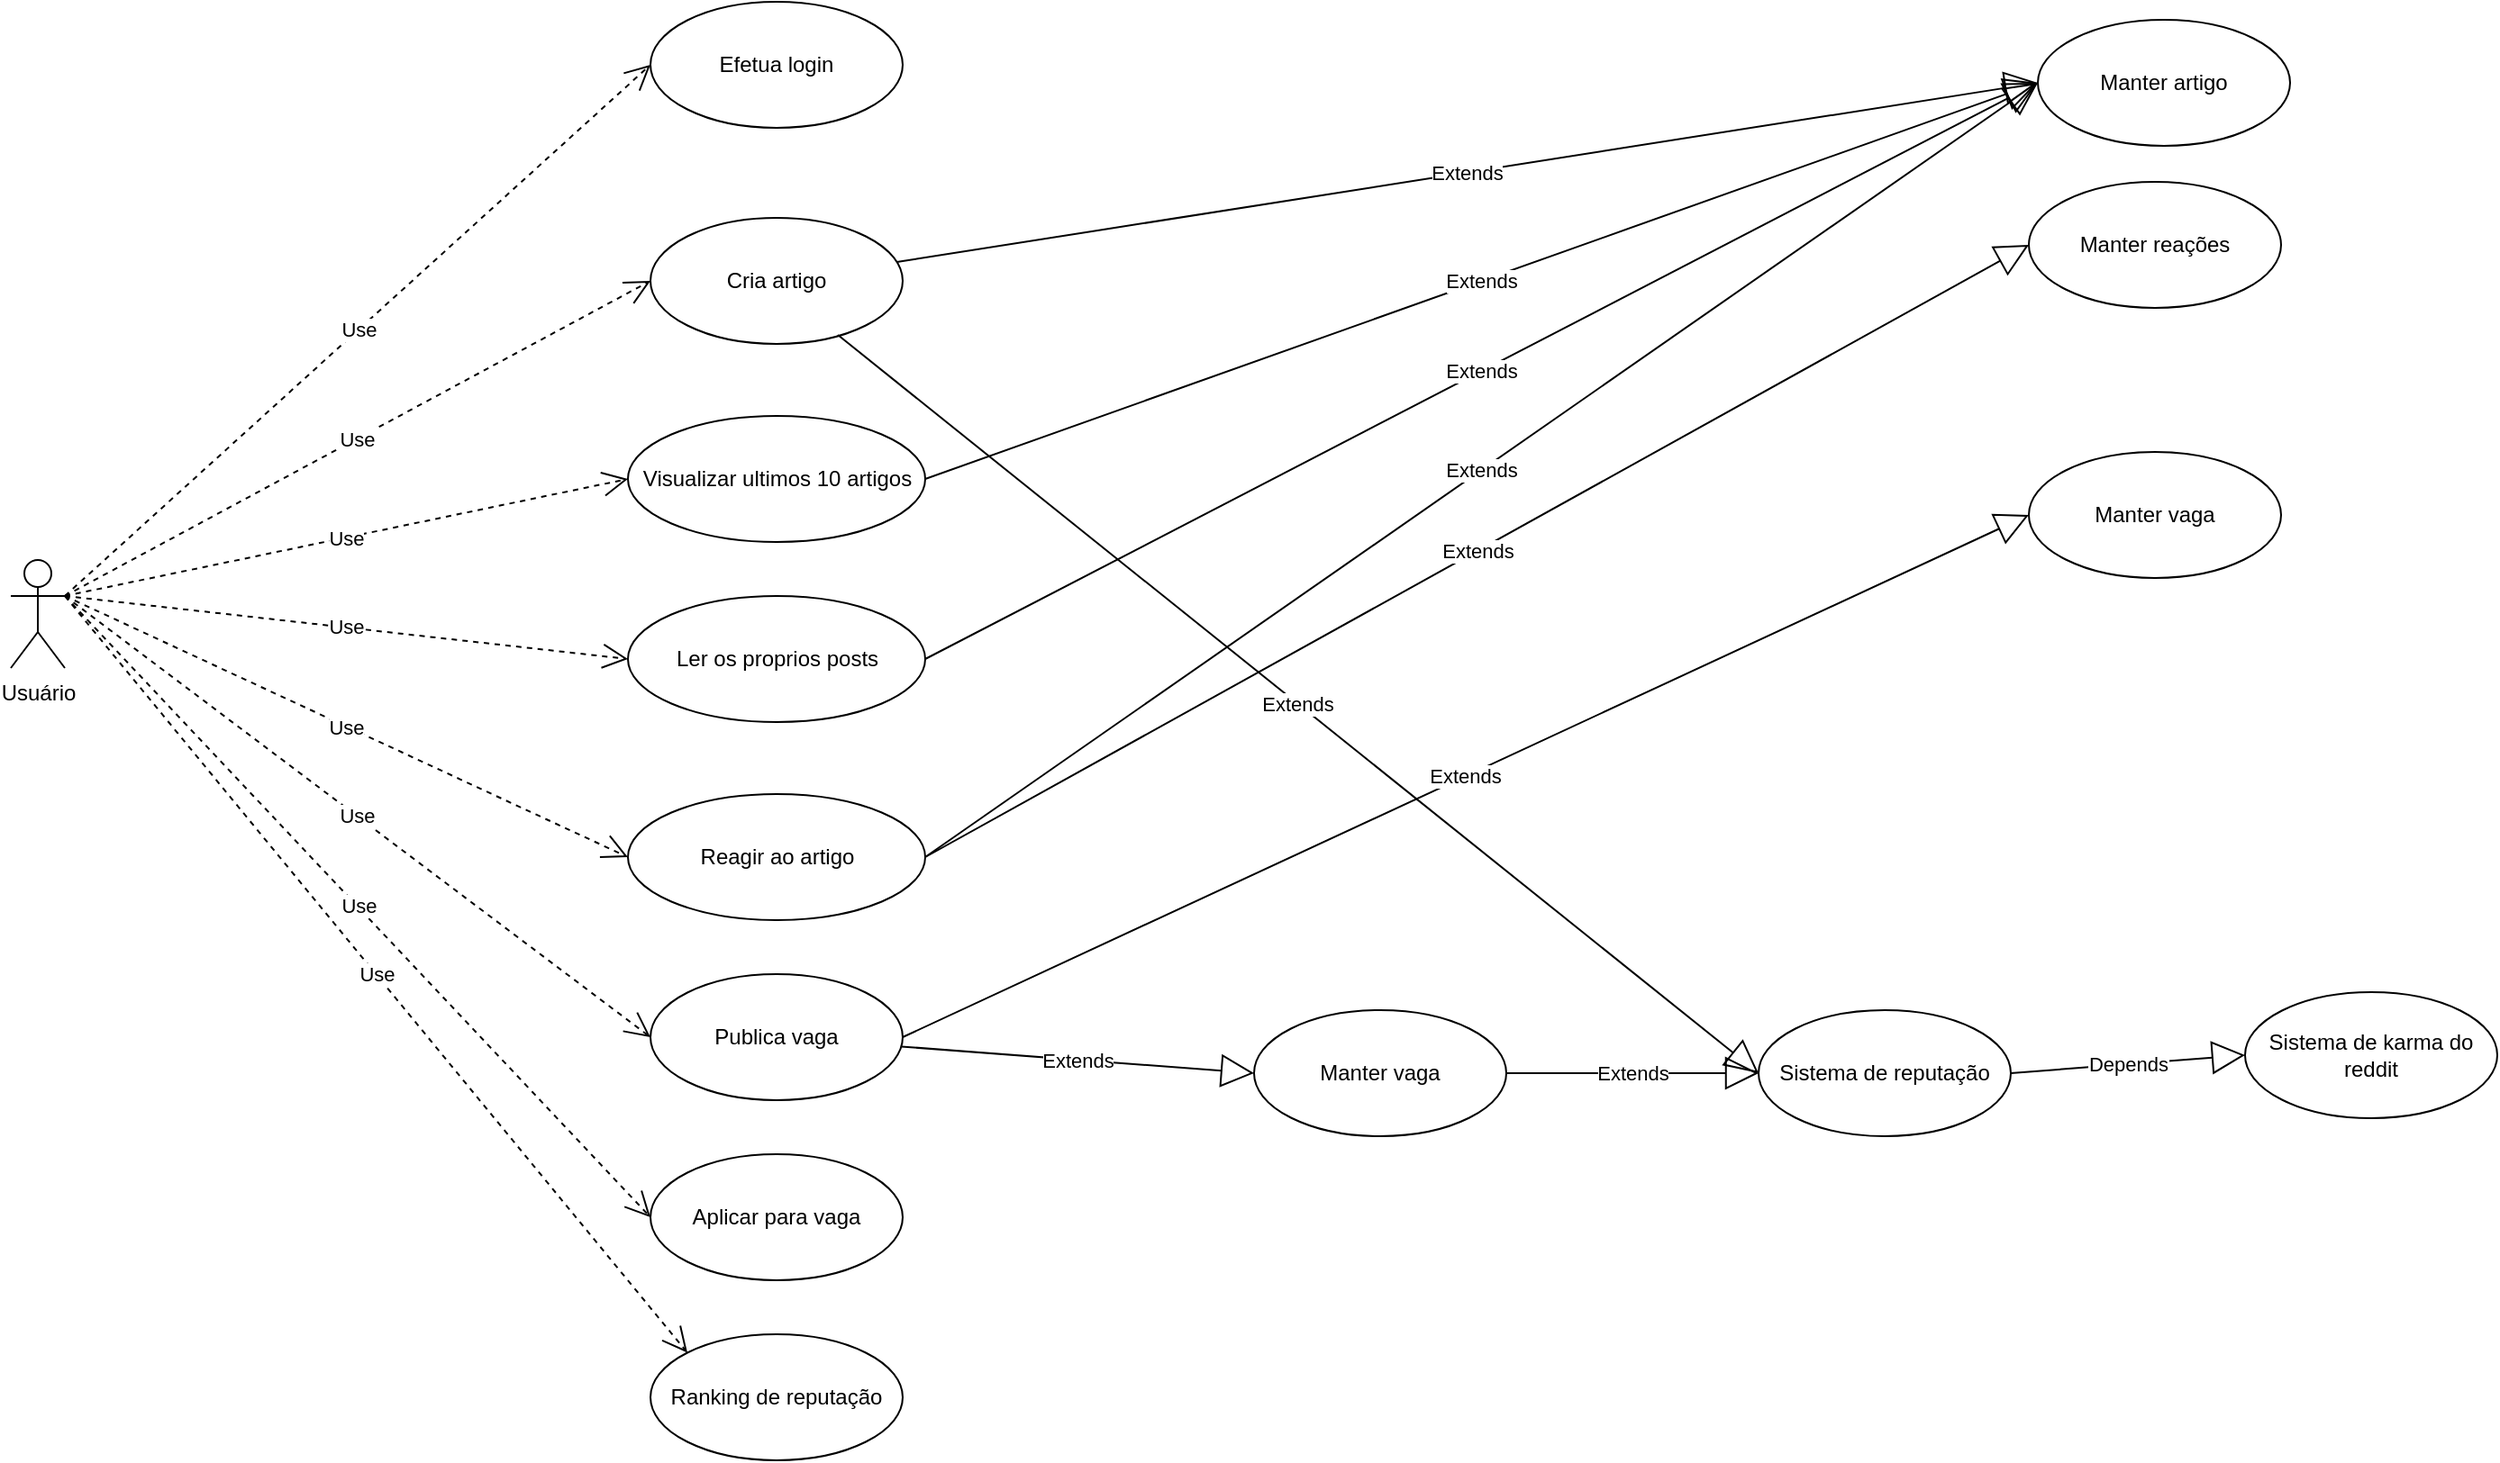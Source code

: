 <mxfile version="22.1.2" type="device">
  <diagram name="Page-1" id="wLF9xVpsgOz8OTFSAiwv">
    <mxGraphModel dx="1951" dy="965" grid="1" gridSize="10" guides="1" tooltips="1" connect="1" arrows="1" fold="1" page="1" pageScale="1" pageWidth="850" pageHeight="1100" math="0" shadow="0">
      <root>
        <mxCell id="0" />
        <mxCell id="1" parent="0" />
        <mxCell id="dCzAMjnd1-RvURmgW8NA-3" value="Usuário" style="shape=umlActor;verticalLabelPosition=bottom;verticalAlign=top;html=1;" parent="1" vertex="1">
          <mxGeometry x="320" y="390" width="30" height="60" as="geometry" />
        </mxCell>
        <mxCell id="dCzAMjnd1-RvURmgW8NA-4" value="Efetua login" style="ellipse;whiteSpace=wrap;html=1;" parent="1" vertex="1">
          <mxGeometry x="675" y="80" width="140" height="70" as="geometry" />
        </mxCell>
        <mxCell id="dCzAMjnd1-RvURmgW8NA-7" value="Use" style="endArrow=open;endSize=12;dashed=1;html=1;rounded=0;exitX=1;exitY=0.333;exitDx=0;exitDy=0;exitPerimeter=0;entryX=0;entryY=0.5;entryDx=0;entryDy=0;" parent="1" source="dCzAMjnd1-RvURmgW8NA-3" target="dCzAMjnd1-RvURmgW8NA-4" edge="1">
          <mxGeometry width="160" relative="1" as="geometry">
            <mxPoint x="635" y="340" as="sourcePoint" />
            <mxPoint x="795" y="340" as="targetPoint" />
          </mxGeometry>
        </mxCell>
        <mxCell id="dCzAMjnd1-RvURmgW8NA-8" value="Cria artigo" style="ellipse;whiteSpace=wrap;html=1;" parent="1" vertex="1">
          <mxGeometry x="675" y="200" width="140" height="70" as="geometry" />
        </mxCell>
        <mxCell id="dCzAMjnd1-RvURmgW8NA-9" value="Publica vaga" style="ellipse;whiteSpace=wrap;html=1;" parent="1" vertex="1">
          <mxGeometry x="675" y="620" width="140" height="70" as="geometry" />
        </mxCell>
        <mxCell id="dCzAMjnd1-RvURmgW8NA-10" value="Use" style="endArrow=open;endSize=12;dashed=1;html=1;rounded=0;exitX=1;exitY=0.333;exitDx=0;exitDy=0;exitPerimeter=0;entryX=0;entryY=0.5;entryDx=0;entryDy=0;" parent="1" source="dCzAMjnd1-RvURmgW8NA-3" target="dCzAMjnd1-RvURmgW8NA-8" edge="1">
          <mxGeometry width="160" relative="1" as="geometry">
            <mxPoint x="465" y="170" as="sourcePoint" />
            <mxPoint x="685" y="135" as="targetPoint" />
          </mxGeometry>
        </mxCell>
        <mxCell id="dCzAMjnd1-RvURmgW8NA-11" value="Use" style="endArrow=open;endSize=12;dashed=1;html=1;rounded=0;exitX=1;exitY=0.333;exitDx=0;exitDy=0;exitPerimeter=0;entryX=0;entryY=0.5;entryDx=0;entryDy=0;" parent="1" source="dCzAMjnd1-RvURmgW8NA-3" target="dCzAMjnd1-RvURmgW8NA-9" edge="1">
          <mxGeometry width="160" relative="1" as="geometry">
            <mxPoint x="465" y="170" as="sourcePoint" />
            <mxPoint x="685" y="245" as="targetPoint" />
          </mxGeometry>
        </mxCell>
        <mxCell id="dCzAMjnd1-RvURmgW8NA-12" value="Manter artigo" style="ellipse;whiteSpace=wrap;html=1;" parent="1" vertex="1">
          <mxGeometry x="1445" y="90" width="140" height="70" as="geometry" />
        </mxCell>
        <mxCell id="dCzAMjnd1-RvURmgW8NA-13" value="Manter vaga" style="ellipse;whiteSpace=wrap;html=1;" parent="1" vertex="1">
          <mxGeometry x="1010" y="640" width="140" height="70" as="geometry" />
        </mxCell>
        <mxCell id="dCzAMjnd1-RvURmgW8NA-14" value="Extends" style="endArrow=block;endSize=16;endFill=0;html=1;rounded=0;entryX=0;entryY=0.5;entryDx=0;entryDy=0;" parent="1" source="dCzAMjnd1-RvURmgW8NA-9" target="dCzAMjnd1-RvURmgW8NA-13" edge="1">
          <mxGeometry width="160" relative="1" as="geometry">
            <mxPoint x="840" y="520" as="sourcePoint" />
            <mxPoint x="820" y="500" as="targetPoint" />
          </mxGeometry>
        </mxCell>
        <mxCell id="dCzAMjnd1-RvURmgW8NA-17" value="Extends" style="endArrow=block;endSize=16;endFill=0;html=1;rounded=0;entryX=0;entryY=0.5;entryDx=0;entryDy=0;" parent="1" source="dCzAMjnd1-RvURmgW8NA-8" target="dCzAMjnd1-RvURmgW8NA-12" edge="1">
          <mxGeometry width="160" relative="1" as="geometry">
            <mxPoint x="835" y="255" as="sourcePoint" />
            <mxPoint x="1005" y="255" as="targetPoint" />
          </mxGeometry>
        </mxCell>
        <mxCell id="ZzqagAZrCeycW9il8_NO-1" value="Sistema de reputação" style="ellipse;whiteSpace=wrap;html=1;" parent="1" vertex="1">
          <mxGeometry x="1290" y="640" width="140" height="70" as="geometry" />
        </mxCell>
        <mxCell id="ZzqagAZrCeycW9il8_NO-2" value="Sistema de karma do reddit" style="ellipse;whiteSpace=wrap;html=1;" parent="1" vertex="1">
          <mxGeometry x="1560" y="630" width="140" height="70" as="geometry" />
        </mxCell>
        <mxCell id="ZzqagAZrCeycW9il8_NO-3" value="Depends" style="endArrow=block;endSize=16;endFill=0;html=1;rounded=0;exitX=1;exitY=0.5;exitDx=0;exitDy=0;entryX=0;entryY=0.5;entryDx=0;entryDy=0;" parent="1" source="ZzqagAZrCeycW9il8_NO-1" target="ZzqagAZrCeycW9il8_NO-2" edge="1">
          <mxGeometry width="160" relative="1" as="geometry">
            <mxPoint x="380" y="1040" as="sourcePoint" />
            <mxPoint x="1520" y="660" as="targetPoint" />
          </mxGeometry>
        </mxCell>
        <mxCell id="ZzqagAZrCeycW9il8_NO-5" value="Extends" style="endArrow=block;endSize=16;endFill=0;html=1;rounded=0;entryX=0;entryY=0.5;entryDx=0;entryDy=0;exitX=0.743;exitY=0.929;exitDx=0;exitDy=0;exitPerimeter=0;" parent="1" source="dCzAMjnd1-RvURmgW8NA-8" target="ZzqagAZrCeycW9il8_NO-1" edge="1">
          <mxGeometry width="160" relative="1" as="geometry">
            <mxPoint x="804" y="390" as="sourcePoint" />
            <mxPoint x="985" y="495" as="targetPoint" />
          </mxGeometry>
        </mxCell>
        <mxCell id="ZzqagAZrCeycW9il8_NO-6" value="Ranking de reputação" style="ellipse;whiteSpace=wrap;html=1;" parent="1" vertex="1">
          <mxGeometry x="675" y="820" width="140" height="70" as="geometry" />
        </mxCell>
        <mxCell id="ZzqagAZrCeycW9il8_NO-9" value="Use" style="endArrow=open;endSize=12;dashed=1;html=1;rounded=0;exitX=1;exitY=0.333;exitDx=0;exitDy=0;exitPerimeter=0;entryX=0;entryY=0;entryDx=0;entryDy=0;" parent="1" source="dCzAMjnd1-RvURmgW8NA-3" target="ZzqagAZrCeycW9il8_NO-6" edge="1">
          <mxGeometry width="160" relative="1" as="geometry">
            <mxPoint x="465" y="250" as="sourcePoint" />
            <mxPoint x="685" y="395" as="targetPoint" />
          </mxGeometry>
        </mxCell>
        <mxCell id="ZzqagAZrCeycW9il8_NO-10" value="Extends" style="endArrow=block;endSize=16;endFill=0;html=1;rounded=0;entryX=0;entryY=0.5;entryDx=0;entryDy=0;exitX=1;exitY=0.5;exitDx=0;exitDy=0;" parent="1" source="dCzAMjnd1-RvURmgW8NA-13" target="ZzqagAZrCeycW9il8_NO-1" edge="1">
          <mxGeometry width="160" relative="1" as="geometry">
            <mxPoint x="801" y="588" as="sourcePoint" />
            <mxPoint x="885" y="725" as="targetPoint" />
          </mxGeometry>
        </mxCell>
        <mxCell id="FnKh-3lx9exZ-nDNJRIo-1" value="Visualizar ultimos 10 artigos" style="ellipse;whiteSpace=wrap;html=1;" vertex="1" parent="1">
          <mxGeometry x="662.5" y="310" width="165" height="70" as="geometry" />
        </mxCell>
        <mxCell id="FnKh-3lx9exZ-nDNJRIo-2" value="Use" style="endArrow=open;endSize=12;dashed=1;html=1;rounded=0;exitX=1;exitY=0.333;exitDx=0;exitDy=0;exitPerimeter=0;entryX=0;entryY=0.5;entryDx=0;entryDy=0;" edge="1" parent="1" source="dCzAMjnd1-RvURmgW8NA-3" target="FnKh-3lx9exZ-nDNJRIo-1">
          <mxGeometry width="160" relative="1" as="geometry">
            <mxPoint x="360" y="420" as="sourcePoint" />
            <mxPoint x="710" y="555" as="targetPoint" />
          </mxGeometry>
        </mxCell>
        <mxCell id="FnKh-3lx9exZ-nDNJRIo-4" value="Extends" style="endArrow=block;endSize=16;endFill=0;html=1;rounded=0;exitX=1;exitY=0.5;exitDx=0;exitDy=0;entryX=0;entryY=0.5;entryDx=0;entryDy=0;" edge="1" parent="1" source="FnKh-3lx9exZ-nDNJRIo-1" target="dCzAMjnd1-RvURmgW8NA-12">
          <mxGeometry width="160" relative="1" as="geometry">
            <mxPoint x="825" y="245" as="sourcePoint" />
            <mxPoint x="1005" y="245" as="targetPoint" />
          </mxGeometry>
        </mxCell>
        <mxCell id="FnKh-3lx9exZ-nDNJRIo-5" value="Reagir ao artigo" style="ellipse;whiteSpace=wrap;html=1;" vertex="1" parent="1">
          <mxGeometry x="662.5" y="520" width="165" height="70" as="geometry" />
        </mxCell>
        <mxCell id="FnKh-3lx9exZ-nDNJRIo-6" value="Use" style="endArrow=open;endSize=12;dashed=1;html=1;rounded=0;exitX=1;exitY=0.333;exitDx=0;exitDy=0;exitPerimeter=0;entryX=0;entryY=0.5;entryDx=0;entryDy=0;" edge="1" parent="1" source="dCzAMjnd1-RvURmgW8NA-3" target="FnKh-3lx9exZ-nDNJRIo-5">
          <mxGeometry width="160" relative="1" as="geometry">
            <mxPoint x="360" y="420" as="sourcePoint" />
            <mxPoint x="673" y="365" as="targetPoint" />
          </mxGeometry>
        </mxCell>
        <mxCell id="FnKh-3lx9exZ-nDNJRIo-8" value="Extends" style="endArrow=block;endSize=16;endFill=0;html=1;rounded=0;exitX=1;exitY=0.5;exitDx=0;exitDy=0;entryX=0;entryY=0.5;entryDx=0;entryDy=0;" edge="1" parent="1" source="FnKh-3lx9exZ-nDNJRIo-5" target="dCzAMjnd1-RvURmgW8NA-12">
          <mxGeometry width="160" relative="1" as="geometry">
            <mxPoint x="838" y="365" as="sourcePoint" />
            <mxPoint x="1005" y="245" as="targetPoint" />
          </mxGeometry>
        </mxCell>
        <mxCell id="FnKh-3lx9exZ-nDNJRIo-9" value="Manter reações" style="ellipse;whiteSpace=wrap;html=1;" vertex="1" parent="1">
          <mxGeometry x="1440" y="180" width="140" height="70" as="geometry" />
        </mxCell>
        <mxCell id="FnKh-3lx9exZ-nDNJRIo-10" value="Extends" style="endArrow=block;endSize=16;endFill=0;html=1;rounded=0;exitX=1;exitY=0.5;exitDx=0;exitDy=0;entryX=0;entryY=0.5;entryDx=0;entryDy=0;" edge="1" parent="1" source="FnKh-3lx9exZ-nDNJRIo-5" target="FnKh-3lx9exZ-nDNJRIo-9">
          <mxGeometry width="160" relative="1" as="geometry">
            <mxPoint x="838" y="465" as="sourcePoint" />
            <mxPoint x="1005" y="245" as="targetPoint" />
          </mxGeometry>
        </mxCell>
        <mxCell id="FnKh-3lx9exZ-nDNJRIo-11" value="Manter vaga" style="ellipse;whiteSpace=wrap;html=1;" vertex="1" parent="1">
          <mxGeometry x="1440" y="330" width="140" height="70" as="geometry" />
        </mxCell>
        <mxCell id="FnKh-3lx9exZ-nDNJRIo-12" value="Extends" style="endArrow=block;endSize=16;endFill=0;html=1;rounded=0;entryX=0;entryY=0.5;entryDx=0;entryDy=0;exitX=1;exitY=0.5;exitDx=0;exitDy=0;" edge="1" parent="1" source="dCzAMjnd1-RvURmgW8NA-9" target="FnKh-3lx9exZ-nDNJRIo-11">
          <mxGeometry width="160" relative="1" as="geometry">
            <mxPoint x="805" y="580" as="sourcePoint" />
            <mxPoint x="1020" y="685" as="targetPoint" />
          </mxGeometry>
        </mxCell>
        <mxCell id="FnKh-3lx9exZ-nDNJRIo-13" value="Ler os proprios posts" style="ellipse;whiteSpace=wrap;html=1;" vertex="1" parent="1">
          <mxGeometry x="662.5" y="410" width="165" height="70" as="geometry" />
        </mxCell>
        <mxCell id="FnKh-3lx9exZ-nDNJRIo-14" value="Use" style="endArrow=open;endSize=12;dashed=1;html=1;rounded=0;exitX=1;exitY=0.333;exitDx=0;exitDy=0;exitPerimeter=0;entryX=0;entryY=0.5;entryDx=0;entryDy=0;" edge="1" parent="1" source="dCzAMjnd1-RvURmgW8NA-3" target="FnKh-3lx9exZ-nDNJRIo-13">
          <mxGeometry width="160" relative="1" as="geometry">
            <mxPoint x="360" y="420" as="sourcePoint" />
            <mxPoint x="672" y="565" as="targetPoint" />
          </mxGeometry>
        </mxCell>
        <mxCell id="FnKh-3lx9exZ-nDNJRIo-15" value="Extends" style="endArrow=block;endSize=16;endFill=0;html=1;rounded=0;exitX=1;exitY=0.5;exitDx=0;exitDy=0;entryX=0;entryY=0.5;entryDx=0;entryDy=0;" edge="1" parent="1" source="FnKh-3lx9exZ-nDNJRIo-13" target="dCzAMjnd1-RvURmgW8NA-12">
          <mxGeometry width="160" relative="1" as="geometry">
            <mxPoint x="838" y="565" as="sourcePoint" />
            <mxPoint x="1455" y="135" as="targetPoint" />
          </mxGeometry>
        </mxCell>
        <mxCell id="FnKh-3lx9exZ-nDNJRIo-16" value="Aplicar para vaga" style="ellipse;whiteSpace=wrap;html=1;" vertex="1" parent="1">
          <mxGeometry x="675" y="720" width="140" height="70" as="geometry" />
        </mxCell>
        <mxCell id="FnKh-3lx9exZ-nDNJRIo-17" value="Use" style="endArrow=open;endSize=12;dashed=1;html=1;rounded=0;exitX=1;exitY=0.333;exitDx=0;exitDy=0;exitPerimeter=0;entryX=0;entryY=0.5;entryDx=0;entryDy=0;" edge="1" parent="1" source="dCzAMjnd1-RvURmgW8NA-3" target="FnKh-3lx9exZ-nDNJRIo-16">
          <mxGeometry width="160" relative="1" as="geometry">
            <mxPoint x="360" y="420" as="sourcePoint" />
            <mxPoint x="693" y="840" as="targetPoint" />
          </mxGeometry>
        </mxCell>
      </root>
    </mxGraphModel>
  </diagram>
</mxfile>
